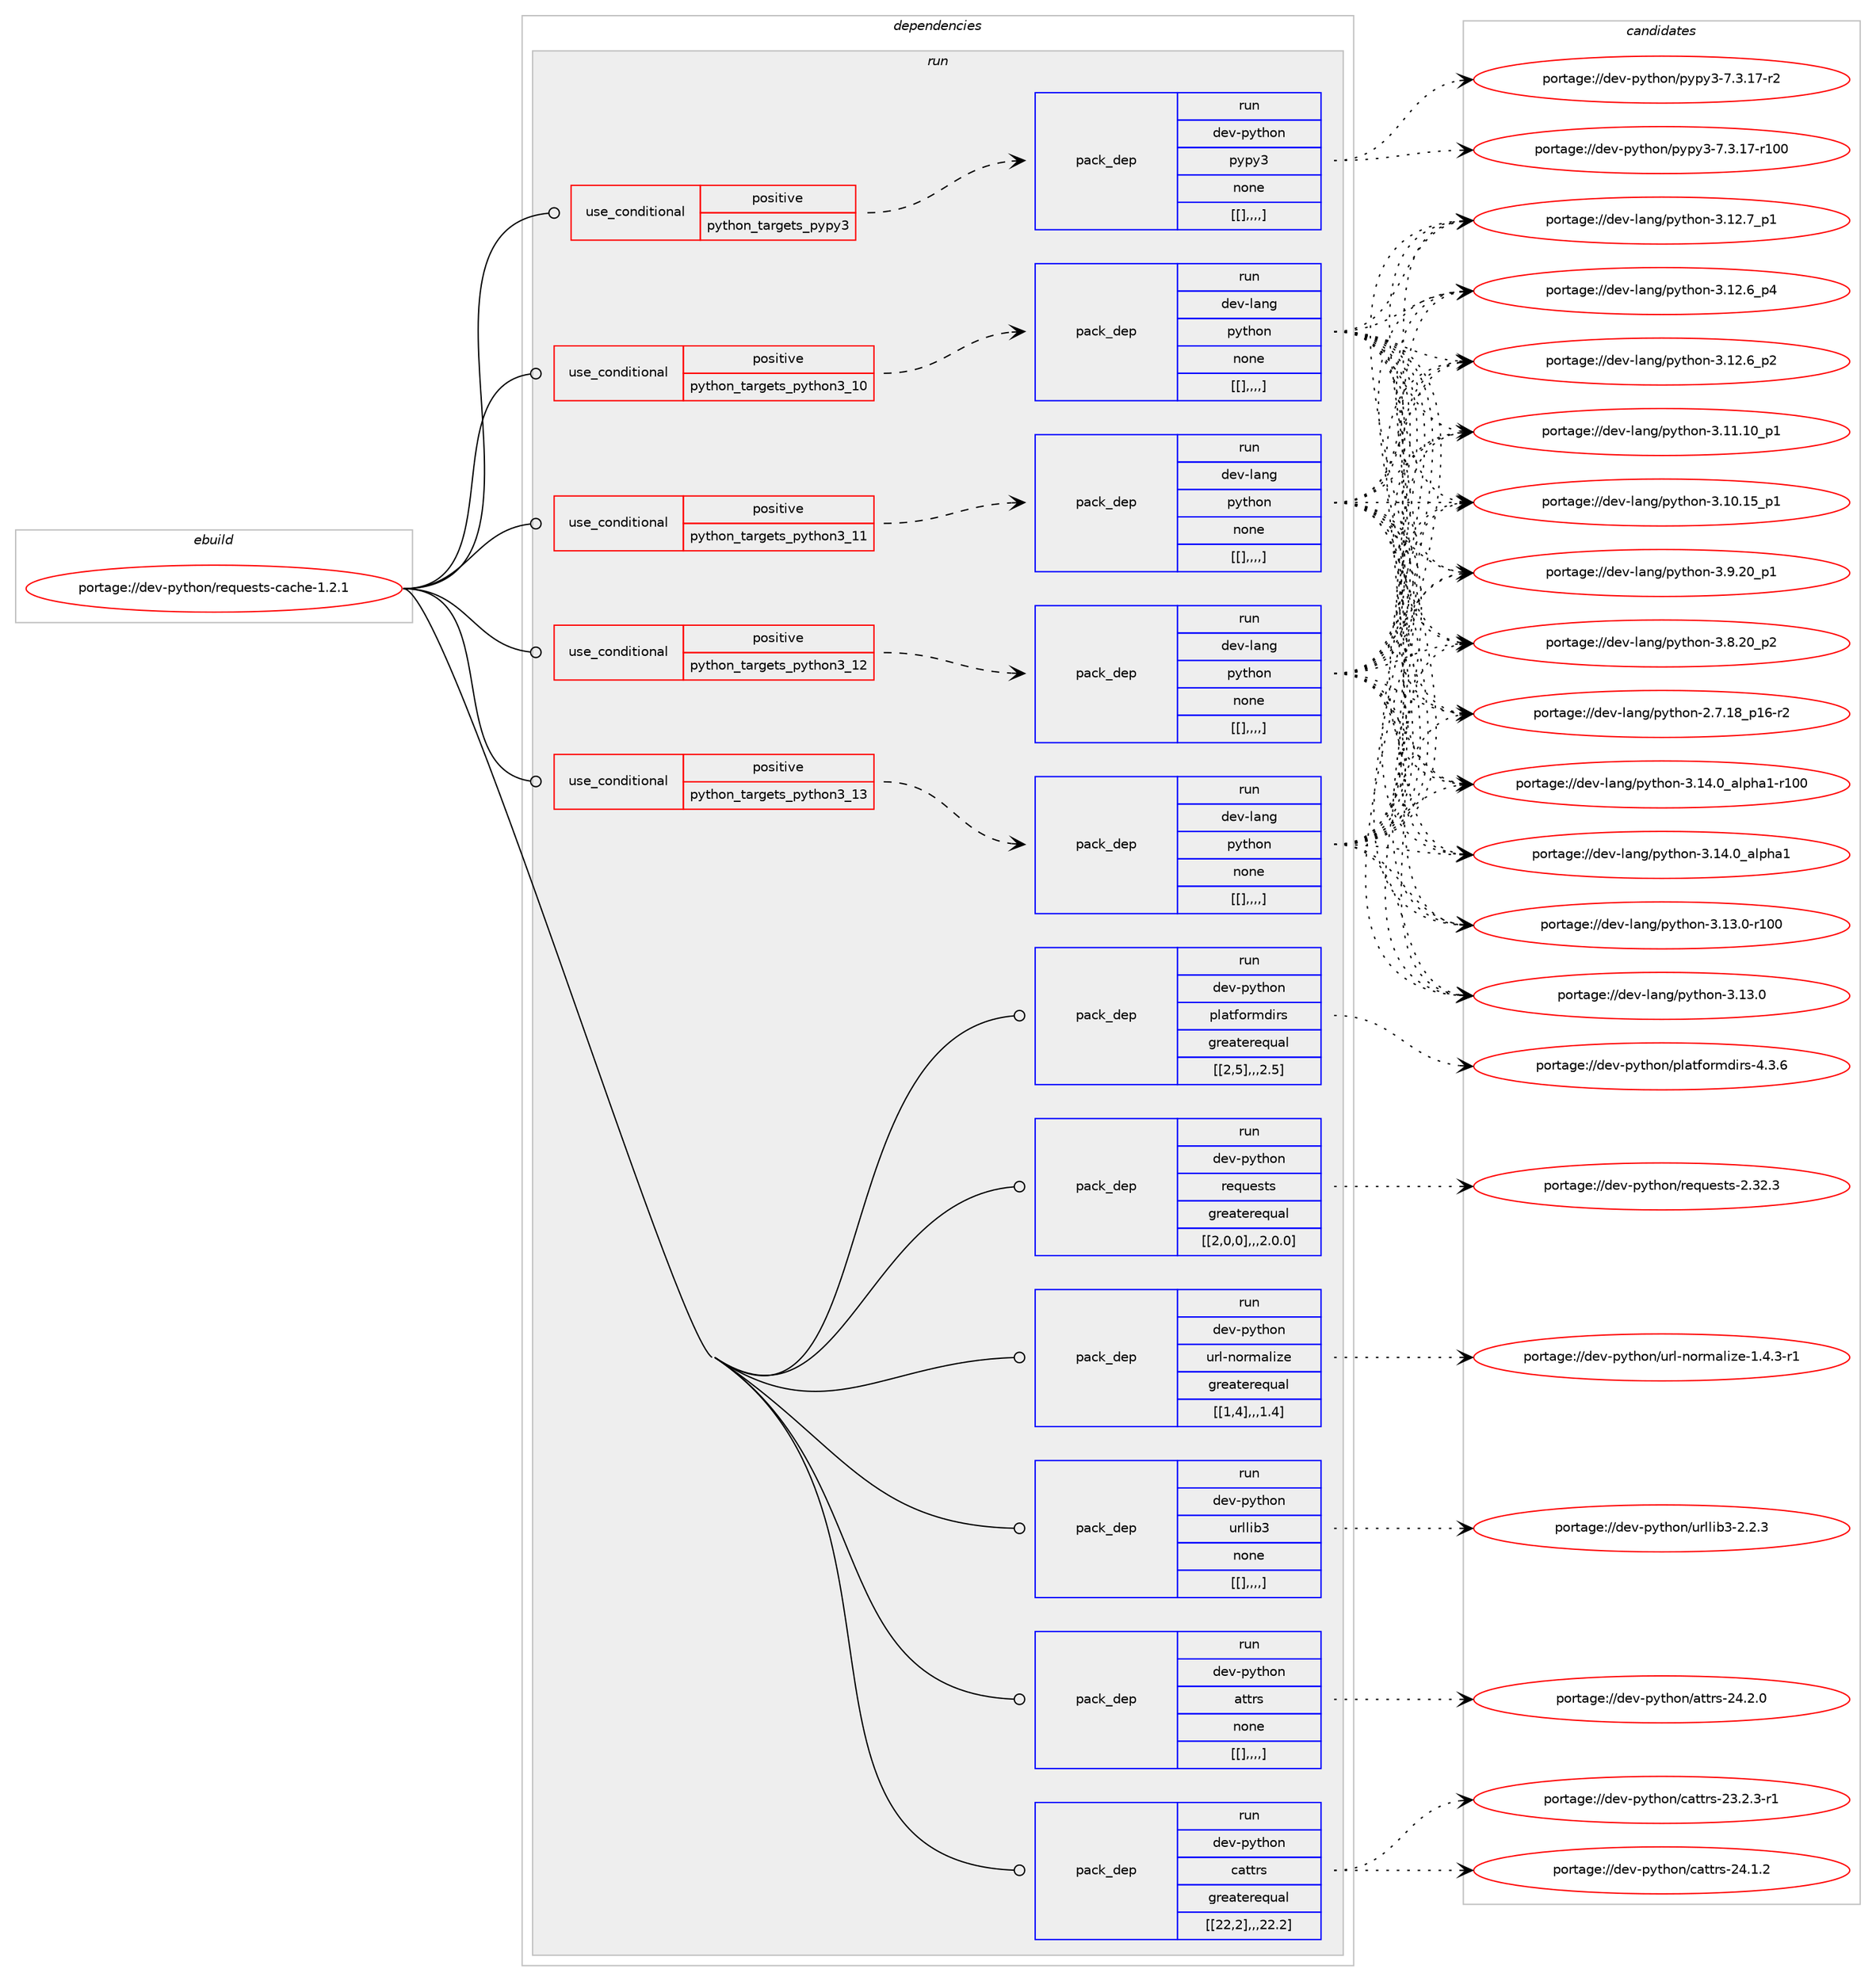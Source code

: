 digraph prolog {

# *************
# Graph options
# *************

newrank=true;
concentrate=true;
compound=true;
graph [rankdir=LR,fontname=Helvetica,fontsize=10,ranksep=1.5];#, ranksep=2.5, nodesep=0.2];
edge  [arrowhead=vee];
node  [fontname=Helvetica,fontsize=10];

# **********
# The ebuild
# **********

subgraph cluster_leftcol {
color=gray;
label=<<i>ebuild</i>>;
id [label="portage://dev-python/requests-cache-1.2.1", color=red, width=4, href="../dev-python/requests-cache-1.2.1.svg"];
}

# ****************
# The dependencies
# ****************

subgraph cluster_midcol {
color=gray;
label=<<i>dependencies</i>>;
subgraph cluster_compile {
fillcolor="#eeeeee";
style=filled;
label=<<i>compile</i>>;
}
subgraph cluster_compileandrun {
fillcolor="#eeeeee";
style=filled;
label=<<i>compile and run</i>>;
}
subgraph cluster_run {
fillcolor="#eeeeee";
style=filled;
label=<<i>run</i>>;
subgraph cond41711 {
dependency168656 [label=<<TABLE BORDER="0" CELLBORDER="1" CELLSPACING="0" CELLPADDING="4"><TR><TD ROWSPAN="3" CELLPADDING="10">use_conditional</TD></TR><TR><TD>positive</TD></TR><TR><TD>python_targets_pypy3</TD></TR></TABLE>>, shape=none, color=red];
subgraph pack125587 {
dependency168693 [label=<<TABLE BORDER="0" CELLBORDER="1" CELLSPACING="0" CELLPADDING="4" WIDTH="220"><TR><TD ROWSPAN="6" CELLPADDING="30">pack_dep</TD></TR><TR><TD WIDTH="110">run</TD></TR><TR><TD>dev-python</TD></TR><TR><TD>pypy3</TD></TR><TR><TD>none</TD></TR><TR><TD>[[],,,,]</TD></TR></TABLE>>, shape=none, color=blue];
}
dependency168656:e -> dependency168693:w [weight=20,style="dashed",arrowhead="vee"];
}
id:e -> dependency168656:w [weight=20,style="solid",arrowhead="odot"];
subgraph cond41754 {
dependency168729 [label=<<TABLE BORDER="0" CELLBORDER="1" CELLSPACING="0" CELLPADDING="4"><TR><TD ROWSPAN="3" CELLPADDING="10">use_conditional</TD></TR><TR><TD>positive</TD></TR><TR><TD>python_targets_python3_10</TD></TR></TABLE>>, shape=none, color=red];
subgraph pack125657 {
dependency168764 [label=<<TABLE BORDER="0" CELLBORDER="1" CELLSPACING="0" CELLPADDING="4" WIDTH="220"><TR><TD ROWSPAN="6" CELLPADDING="30">pack_dep</TD></TR><TR><TD WIDTH="110">run</TD></TR><TR><TD>dev-lang</TD></TR><TR><TD>python</TD></TR><TR><TD>none</TD></TR><TR><TD>[[],,,,]</TD></TR></TABLE>>, shape=none, color=blue];
}
dependency168729:e -> dependency168764:w [weight=20,style="dashed",arrowhead="vee"];
}
id:e -> dependency168729:w [weight=20,style="solid",arrowhead="odot"];
subgraph cond41782 {
dependency168786 [label=<<TABLE BORDER="0" CELLBORDER="1" CELLSPACING="0" CELLPADDING="4"><TR><TD ROWSPAN="3" CELLPADDING="10">use_conditional</TD></TR><TR><TD>positive</TD></TR><TR><TD>python_targets_python3_11</TD></TR></TABLE>>, shape=none, color=red];
subgraph pack125692 {
dependency168846 [label=<<TABLE BORDER="0" CELLBORDER="1" CELLSPACING="0" CELLPADDING="4" WIDTH="220"><TR><TD ROWSPAN="6" CELLPADDING="30">pack_dep</TD></TR><TR><TD WIDTH="110">run</TD></TR><TR><TD>dev-lang</TD></TR><TR><TD>python</TD></TR><TR><TD>none</TD></TR><TR><TD>[[],,,,]</TD></TR></TABLE>>, shape=none, color=blue];
}
dependency168786:e -> dependency168846:w [weight=20,style="dashed",arrowhead="vee"];
}
id:e -> dependency168786:w [weight=20,style="solid",arrowhead="odot"];
subgraph cond41822 {
dependency168869 [label=<<TABLE BORDER="0" CELLBORDER="1" CELLSPACING="0" CELLPADDING="4"><TR><TD ROWSPAN="3" CELLPADDING="10">use_conditional</TD></TR><TR><TD>positive</TD></TR><TR><TD>python_targets_python3_12</TD></TR></TABLE>>, shape=none, color=red];
subgraph pack125736 {
dependency168893 [label=<<TABLE BORDER="0" CELLBORDER="1" CELLSPACING="0" CELLPADDING="4" WIDTH="220"><TR><TD ROWSPAN="6" CELLPADDING="30">pack_dep</TD></TR><TR><TD WIDTH="110">run</TD></TR><TR><TD>dev-lang</TD></TR><TR><TD>python</TD></TR><TR><TD>none</TD></TR><TR><TD>[[],,,,]</TD></TR></TABLE>>, shape=none, color=blue];
}
dependency168869:e -> dependency168893:w [weight=20,style="dashed",arrowhead="vee"];
}
id:e -> dependency168869:w [weight=20,style="solid",arrowhead="odot"];
subgraph cond41837 {
dependency168924 [label=<<TABLE BORDER="0" CELLBORDER="1" CELLSPACING="0" CELLPADDING="4"><TR><TD ROWSPAN="3" CELLPADDING="10">use_conditional</TD></TR><TR><TD>positive</TD></TR><TR><TD>python_targets_python3_13</TD></TR></TABLE>>, shape=none, color=red];
subgraph pack125758 {
dependency168933 [label=<<TABLE BORDER="0" CELLBORDER="1" CELLSPACING="0" CELLPADDING="4" WIDTH="220"><TR><TD ROWSPAN="6" CELLPADDING="30">pack_dep</TD></TR><TR><TD WIDTH="110">run</TD></TR><TR><TD>dev-lang</TD></TR><TR><TD>python</TD></TR><TR><TD>none</TD></TR><TR><TD>[[],,,,]</TD></TR></TABLE>>, shape=none, color=blue];
}
dependency168924:e -> dependency168933:w [weight=20,style="dashed",arrowhead="vee"];
}
id:e -> dependency168924:w [weight=20,style="solid",arrowhead="odot"];
subgraph pack125760 {
dependency168963 [label=<<TABLE BORDER="0" CELLBORDER="1" CELLSPACING="0" CELLPADDING="4" WIDTH="220"><TR><TD ROWSPAN="6" CELLPADDING="30">pack_dep</TD></TR><TR><TD WIDTH="110">run</TD></TR><TR><TD>dev-python</TD></TR><TR><TD>attrs</TD></TR><TR><TD>none</TD></TR><TR><TD>[[],,,,]</TD></TR></TABLE>>, shape=none, color=blue];
}
id:e -> dependency168963:w [weight=20,style="solid",arrowhead="odot"];
subgraph pack125779 {
dependency168969 [label=<<TABLE BORDER="0" CELLBORDER="1" CELLSPACING="0" CELLPADDING="4" WIDTH="220"><TR><TD ROWSPAN="6" CELLPADDING="30">pack_dep</TD></TR><TR><TD WIDTH="110">run</TD></TR><TR><TD>dev-python</TD></TR><TR><TD>cattrs</TD></TR><TR><TD>greaterequal</TD></TR><TR><TD>[[22,2],,,22.2]</TD></TR></TABLE>>, shape=none, color=blue];
}
id:e -> dependency168969:w [weight=20,style="solid",arrowhead="odot"];
subgraph pack125787 {
dependency168979 [label=<<TABLE BORDER="0" CELLBORDER="1" CELLSPACING="0" CELLPADDING="4" WIDTH="220"><TR><TD ROWSPAN="6" CELLPADDING="30">pack_dep</TD></TR><TR><TD WIDTH="110">run</TD></TR><TR><TD>dev-python</TD></TR><TR><TD>platformdirs</TD></TR><TR><TD>greaterequal</TD></TR><TR><TD>[[2,5],,,2.5]</TD></TR></TABLE>>, shape=none, color=blue];
}
id:e -> dependency168979:w [weight=20,style="solid",arrowhead="odot"];
subgraph pack125789 {
dependency169046 [label=<<TABLE BORDER="0" CELLBORDER="1" CELLSPACING="0" CELLPADDING="4" WIDTH="220"><TR><TD ROWSPAN="6" CELLPADDING="30">pack_dep</TD></TR><TR><TD WIDTH="110">run</TD></TR><TR><TD>dev-python</TD></TR><TR><TD>requests</TD></TR><TR><TD>greaterequal</TD></TR><TR><TD>[[2,0,0],,,2.0.0]</TD></TR></TABLE>>, shape=none, color=blue];
}
id:e -> dependency169046:w [weight=20,style="solid",arrowhead="odot"];
subgraph pack125848 {
dependency169097 [label=<<TABLE BORDER="0" CELLBORDER="1" CELLSPACING="0" CELLPADDING="4" WIDTH="220"><TR><TD ROWSPAN="6" CELLPADDING="30">pack_dep</TD></TR><TR><TD WIDTH="110">run</TD></TR><TR><TD>dev-python</TD></TR><TR><TD>url-normalize</TD></TR><TR><TD>greaterequal</TD></TR><TR><TD>[[1,4],,,1.4]</TD></TR></TABLE>>, shape=none, color=blue];
}
id:e -> dependency169097:w [weight=20,style="solid",arrowhead="odot"];
subgraph pack125867 {
dependency169125 [label=<<TABLE BORDER="0" CELLBORDER="1" CELLSPACING="0" CELLPADDING="4" WIDTH="220"><TR><TD ROWSPAN="6" CELLPADDING="30">pack_dep</TD></TR><TR><TD WIDTH="110">run</TD></TR><TR><TD>dev-python</TD></TR><TR><TD>urllib3</TD></TR><TR><TD>none</TD></TR><TR><TD>[[],,,,]</TD></TR></TABLE>>, shape=none, color=blue];
}
id:e -> dependency169125:w [weight=20,style="solid",arrowhead="odot"];
}
}

# **************
# The candidates
# **************

subgraph cluster_choices {
rank=same;
color=gray;
label=<<i>candidates</i>>;

subgraph choice125395 {
color=black;
nodesep=1;
choice100101118451121211161041111104711212111212151455546514649554511450 [label="portage://dev-python/pypy3-7.3.17-r2", color=red, width=4,href="../dev-python/pypy3-7.3.17-r2.svg"];
choice1001011184511212111610411111047112121112121514555465146495545114494848 [label="portage://dev-python/pypy3-7.3.17-r100", color=red, width=4,href="../dev-python/pypy3-7.3.17-r100.svg"];
dependency168693:e -> choice100101118451121211161041111104711212111212151455546514649554511450:w [style=dotted,weight="100"];
dependency168693:e -> choice1001011184511212111610411111047112121112121514555465146495545114494848:w [style=dotted,weight="100"];
}
subgraph choice125417 {
color=black;
nodesep=1;
choice100101118451089711010347112121116104111110455146495246489597108112104974945114494848 [label="portage://dev-lang/python-3.14.0_alpha1-r100", color=red, width=4,href="../dev-lang/python-3.14.0_alpha1-r100.svg"];
choice1001011184510897110103471121211161041111104551464952464895971081121049749 [label="portage://dev-lang/python-3.14.0_alpha1", color=red, width=4,href="../dev-lang/python-3.14.0_alpha1.svg"];
choice1001011184510897110103471121211161041111104551464951464845114494848 [label="portage://dev-lang/python-3.13.0-r100", color=red, width=4,href="../dev-lang/python-3.13.0-r100.svg"];
choice10010111845108971101034711212111610411111045514649514648 [label="portage://dev-lang/python-3.13.0", color=red, width=4,href="../dev-lang/python-3.13.0.svg"];
choice100101118451089711010347112121116104111110455146495046559511249 [label="portage://dev-lang/python-3.12.7_p1", color=red, width=4,href="../dev-lang/python-3.12.7_p1.svg"];
choice100101118451089711010347112121116104111110455146495046549511252 [label="portage://dev-lang/python-3.12.6_p4", color=red, width=4,href="../dev-lang/python-3.12.6_p4.svg"];
choice100101118451089711010347112121116104111110455146495046549511250 [label="portage://dev-lang/python-3.12.6_p2", color=red, width=4,href="../dev-lang/python-3.12.6_p2.svg"];
choice10010111845108971101034711212111610411111045514649494649489511249 [label="portage://dev-lang/python-3.11.10_p1", color=red, width=4,href="../dev-lang/python-3.11.10_p1.svg"];
choice10010111845108971101034711212111610411111045514649484649539511249 [label="portage://dev-lang/python-3.10.15_p1", color=red, width=4,href="../dev-lang/python-3.10.15_p1.svg"];
choice100101118451089711010347112121116104111110455146574650489511249 [label="portage://dev-lang/python-3.9.20_p1", color=red, width=4,href="../dev-lang/python-3.9.20_p1.svg"];
choice100101118451089711010347112121116104111110455146564650489511250 [label="portage://dev-lang/python-3.8.20_p2", color=red, width=4,href="../dev-lang/python-3.8.20_p2.svg"];
choice100101118451089711010347112121116104111110455046554649569511249544511450 [label="portage://dev-lang/python-2.7.18_p16-r2", color=red, width=4,href="../dev-lang/python-2.7.18_p16-r2.svg"];
dependency168764:e -> choice100101118451089711010347112121116104111110455146495246489597108112104974945114494848:w [style=dotted,weight="100"];
dependency168764:e -> choice1001011184510897110103471121211161041111104551464952464895971081121049749:w [style=dotted,weight="100"];
dependency168764:e -> choice1001011184510897110103471121211161041111104551464951464845114494848:w [style=dotted,weight="100"];
dependency168764:e -> choice10010111845108971101034711212111610411111045514649514648:w [style=dotted,weight="100"];
dependency168764:e -> choice100101118451089711010347112121116104111110455146495046559511249:w [style=dotted,weight="100"];
dependency168764:e -> choice100101118451089711010347112121116104111110455146495046549511252:w [style=dotted,weight="100"];
dependency168764:e -> choice100101118451089711010347112121116104111110455146495046549511250:w [style=dotted,weight="100"];
dependency168764:e -> choice10010111845108971101034711212111610411111045514649494649489511249:w [style=dotted,weight="100"];
dependency168764:e -> choice10010111845108971101034711212111610411111045514649484649539511249:w [style=dotted,weight="100"];
dependency168764:e -> choice100101118451089711010347112121116104111110455146574650489511249:w [style=dotted,weight="100"];
dependency168764:e -> choice100101118451089711010347112121116104111110455146564650489511250:w [style=dotted,weight="100"];
dependency168764:e -> choice100101118451089711010347112121116104111110455046554649569511249544511450:w [style=dotted,weight="100"];
}
subgraph choice125465 {
color=black;
nodesep=1;
choice100101118451089711010347112121116104111110455146495246489597108112104974945114494848 [label="portage://dev-lang/python-3.14.0_alpha1-r100", color=red, width=4,href="../dev-lang/python-3.14.0_alpha1-r100.svg"];
choice1001011184510897110103471121211161041111104551464952464895971081121049749 [label="portage://dev-lang/python-3.14.0_alpha1", color=red, width=4,href="../dev-lang/python-3.14.0_alpha1.svg"];
choice1001011184510897110103471121211161041111104551464951464845114494848 [label="portage://dev-lang/python-3.13.0-r100", color=red, width=4,href="../dev-lang/python-3.13.0-r100.svg"];
choice10010111845108971101034711212111610411111045514649514648 [label="portage://dev-lang/python-3.13.0", color=red, width=4,href="../dev-lang/python-3.13.0.svg"];
choice100101118451089711010347112121116104111110455146495046559511249 [label="portage://dev-lang/python-3.12.7_p1", color=red, width=4,href="../dev-lang/python-3.12.7_p1.svg"];
choice100101118451089711010347112121116104111110455146495046549511252 [label="portage://dev-lang/python-3.12.6_p4", color=red, width=4,href="../dev-lang/python-3.12.6_p4.svg"];
choice100101118451089711010347112121116104111110455146495046549511250 [label="portage://dev-lang/python-3.12.6_p2", color=red, width=4,href="../dev-lang/python-3.12.6_p2.svg"];
choice10010111845108971101034711212111610411111045514649494649489511249 [label="portage://dev-lang/python-3.11.10_p1", color=red, width=4,href="../dev-lang/python-3.11.10_p1.svg"];
choice10010111845108971101034711212111610411111045514649484649539511249 [label="portage://dev-lang/python-3.10.15_p1", color=red, width=4,href="../dev-lang/python-3.10.15_p1.svg"];
choice100101118451089711010347112121116104111110455146574650489511249 [label="portage://dev-lang/python-3.9.20_p1", color=red, width=4,href="../dev-lang/python-3.9.20_p1.svg"];
choice100101118451089711010347112121116104111110455146564650489511250 [label="portage://dev-lang/python-3.8.20_p2", color=red, width=4,href="../dev-lang/python-3.8.20_p2.svg"];
choice100101118451089711010347112121116104111110455046554649569511249544511450 [label="portage://dev-lang/python-2.7.18_p16-r2", color=red, width=4,href="../dev-lang/python-2.7.18_p16-r2.svg"];
dependency168846:e -> choice100101118451089711010347112121116104111110455146495246489597108112104974945114494848:w [style=dotted,weight="100"];
dependency168846:e -> choice1001011184510897110103471121211161041111104551464952464895971081121049749:w [style=dotted,weight="100"];
dependency168846:e -> choice1001011184510897110103471121211161041111104551464951464845114494848:w [style=dotted,weight="100"];
dependency168846:e -> choice10010111845108971101034711212111610411111045514649514648:w [style=dotted,weight="100"];
dependency168846:e -> choice100101118451089711010347112121116104111110455146495046559511249:w [style=dotted,weight="100"];
dependency168846:e -> choice100101118451089711010347112121116104111110455146495046549511252:w [style=dotted,weight="100"];
dependency168846:e -> choice100101118451089711010347112121116104111110455146495046549511250:w [style=dotted,weight="100"];
dependency168846:e -> choice10010111845108971101034711212111610411111045514649494649489511249:w [style=dotted,weight="100"];
dependency168846:e -> choice10010111845108971101034711212111610411111045514649484649539511249:w [style=dotted,weight="100"];
dependency168846:e -> choice100101118451089711010347112121116104111110455146574650489511249:w [style=dotted,weight="100"];
dependency168846:e -> choice100101118451089711010347112121116104111110455146564650489511250:w [style=dotted,weight="100"];
dependency168846:e -> choice100101118451089711010347112121116104111110455046554649569511249544511450:w [style=dotted,weight="100"];
}
subgraph choice125489 {
color=black;
nodesep=1;
choice100101118451089711010347112121116104111110455146495246489597108112104974945114494848 [label="portage://dev-lang/python-3.14.0_alpha1-r100", color=red, width=4,href="../dev-lang/python-3.14.0_alpha1-r100.svg"];
choice1001011184510897110103471121211161041111104551464952464895971081121049749 [label="portage://dev-lang/python-3.14.0_alpha1", color=red, width=4,href="../dev-lang/python-3.14.0_alpha1.svg"];
choice1001011184510897110103471121211161041111104551464951464845114494848 [label="portage://dev-lang/python-3.13.0-r100", color=red, width=4,href="../dev-lang/python-3.13.0-r100.svg"];
choice10010111845108971101034711212111610411111045514649514648 [label="portage://dev-lang/python-3.13.0", color=red, width=4,href="../dev-lang/python-3.13.0.svg"];
choice100101118451089711010347112121116104111110455146495046559511249 [label="portage://dev-lang/python-3.12.7_p1", color=red, width=4,href="../dev-lang/python-3.12.7_p1.svg"];
choice100101118451089711010347112121116104111110455146495046549511252 [label="portage://dev-lang/python-3.12.6_p4", color=red, width=4,href="../dev-lang/python-3.12.6_p4.svg"];
choice100101118451089711010347112121116104111110455146495046549511250 [label="portage://dev-lang/python-3.12.6_p2", color=red, width=4,href="../dev-lang/python-3.12.6_p2.svg"];
choice10010111845108971101034711212111610411111045514649494649489511249 [label="portage://dev-lang/python-3.11.10_p1", color=red, width=4,href="../dev-lang/python-3.11.10_p1.svg"];
choice10010111845108971101034711212111610411111045514649484649539511249 [label="portage://dev-lang/python-3.10.15_p1", color=red, width=4,href="../dev-lang/python-3.10.15_p1.svg"];
choice100101118451089711010347112121116104111110455146574650489511249 [label="portage://dev-lang/python-3.9.20_p1", color=red, width=4,href="../dev-lang/python-3.9.20_p1.svg"];
choice100101118451089711010347112121116104111110455146564650489511250 [label="portage://dev-lang/python-3.8.20_p2", color=red, width=4,href="../dev-lang/python-3.8.20_p2.svg"];
choice100101118451089711010347112121116104111110455046554649569511249544511450 [label="portage://dev-lang/python-2.7.18_p16-r2", color=red, width=4,href="../dev-lang/python-2.7.18_p16-r2.svg"];
dependency168893:e -> choice100101118451089711010347112121116104111110455146495246489597108112104974945114494848:w [style=dotted,weight="100"];
dependency168893:e -> choice1001011184510897110103471121211161041111104551464952464895971081121049749:w [style=dotted,weight="100"];
dependency168893:e -> choice1001011184510897110103471121211161041111104551464951464845114494848:w [style=dotted,weight="100"];
dependency168893:e -> choice10010111845108971101034711212111610411111045514649514648:w [style=dotted,weight="100"];
dependency168893:e -> choice100101118451089711010347112121116104111110455146495046559511249:w [style=dotted,weight="100"];
dependency168893:e -> choice100101118451089711010347112121116104111110455146495046549511252:w [style=dotted,weight="100"];
dependency168893:e -> choice100101118451089711010347112121116104111110455146495046549511250:w [style=dotted,weight="100"];
dependency168893:e -> choice10010111845108971101034711212111610411111045514649494649489511249:w [style=dotted,weight="100"];
dependency168893:e -> choice10010111845108971101034711212111610411111045514649484649539511249:w [style=dotted,weight="100"];
dependency168893:e -> choice100101118451089711010347112121116104111110455146574650489511249:w [style=dotted,weight="100"];
dependency168893:e -> choice100101118451089711010347112121116104111110455146564650489511250:w [style=dotted,weight="100"];
dependency168893:e -> choice100101118451089711010347112121116104111110455046554649569511249544511450:w [style=dotted,weight="100"];
}
subgraph choice125503 {
color=black;
nodesep=1;
choice100101118451089711010347112121116104111110455146495246489597108112104974945114494848 [label="portage://dev-lang/python-3.14.0_alpha1-r100", color=red, width=4,href="../dev-lang/python-3.14.0_alpha1-r100.svg"];
choice1001011184510897110103471121211161041111104551464952464895971081121049749 [label="portage://dev-lang/python-3.14.0_alpha1", color=red, width=4,href="../dev-lang/python-3.14.0_alpha1.svg"];
choice1001011184510897110103471121211161041111104551464951464845114494848 [label="portage://dev-lang/python-3.13.0-r100", color=red, width=4,href="../dev-lang/python-3.13.0-r100.svg"];
choice10010111845108971101034711212111610411111045514649514648 [label="portage://dev-lang/python-3.13.0", color=red, width=4,href="../dev-lang/python-3.13.0.svg"];
choice100101118451089711010347112121116104111110455146495046559511249 [label="portage://dev-lang/python-3.12.7_p1", color=red, width=4,href="../dev-lang/python-3.12.7_p1.svg"];
choice100101118451089711010347112121116104111110455146495046549511252 [label="portage://dev-lang/python-3.12.6_p4", color=red, width=4,href="../dev-lang/python-3.12.6_p4.svg"];
choice100101118451089711010347112121116104111110455146495046549511250 [label="portage://dev-lang/python-3.12.6_p2", color=red, width=4,href="../dev-lang/python-3.12.6_p2.svg"];
choice10010111845108971101034711212111610411111045514649494649489511249 [label="portage://dev-lang/python-3.11.10_p1", color=red, width=4,href="../dev-lang/python-3.11.10_p1.svg"];
choice10010111845108971101034711212111610411111045514649484649539511249 [label="portage://dev-lang/python-3.10.15_p1", color=red, width=4,href="../dev-lang/python-3.10.15_p1.svg"];
choice100101118451089711010347112121116104111110455146574650489511249 [label="portage://dev-lang/python-3.9.20_p1", color=red, width=4,href="../dev-lang/python-3.9.20_p1.svg"];
choice100101118451089711010347112121116104111110455146564650489511250 [label="portage://dev-lang/python-3.8.20_p2", color=red, width=4,href="../dev-lang/python-3.8.20_p2.svg"];
choice100101118451089711010347112121116104111110455046554649569511249544511450 [label="portage://dev-lang/python-2.7.18_p16-r2", color=red, width=4,href="../dev-lang/python-2.7.18_p16-r2.svg"];
dependency168933:e -> choice100101118451089711010347112121116104111110455146495246489597108112104974945114494848:w [style=dotted,weight="100"];
dependency168933:e -> choice1001011184510897110103471121211161041111104551464952464895971081121049749:w [style=dotted,weight="100"];
dependency168933:e -> choice1001011184510897110103471121211161041111104551464951464845114494848:w [style=dotted,weight="100"];
dependency168933:e -> choice10010111845108971101034711212111610411111045514649514648:w [style=dotted,weight="100"];
dependency168933:e -> choice100101118451089711010347112121116104111110455146495046559511249:w [style=dotted,weight="100"];
dependency168933:e -> choice100101118451089711010347112121116104111110455146495046549511252:w [style=dotted,weight="100"];
dependency168933:e -> choice100101118451089711010347112121116104111110455146495046549511250:w [style=dotted,weight="100"];
dependency168933:e -> choice10010111845108971101034711212111610411111045514649494649489511249:w [style=dotted,weight="100"];
dependency168933:e -> choice10010111845108971101034711212111610411111045514649484649539511249:w [style=dotted,weight="100"];
dependency168933:e -> choice100101118451089711010347112121116104111110455146574650489511249:w [style=dotted,weight="100"];
dependency168933:e -> choice100101118451089711010347112121116104111110455146564650489511250:w [style=dotted,weight="100"];
dependency168933:e -> choice100101118451089711010347112121116104111110455046554649569511249544511450:w [style=dotted,weight="100"];
}
subgraph choice125513 {
color=black;
nodesep=1;
choice10010111845112121116104111110479711611611411545505246504648 [label="portage://dev-python/attrs-24.2.0", color=red, width=4,href="../dev-python/attrs-24.2.0.svg"];
dependency168963:e -> choice10010111845112121116104111110479711611611411545505246504648:w [style=dotted,weight="100"];
}
subgraph choice125516 {
color=black;
nodesep=1;
choice1001011184511212111610411111047999711611611411545505246494650 [label="portage://dev-python/cattrs-24.1.2", color=red, width=4,href="../dev-python/cattrs-24.1.2.svg"];
choice10010111845112121116104111110479997116116114115455051465046514511449 [label="portage://dev-python/cattrs-23.2.3-r1", color=red, width=4,href="../dev-python/cattrs-23.2.3-r1.svg"];
dependency168969:e -> choice1001011184511212111610411111047999711611611411545505246494650:w [style=dotted,weight="100"];
dependency168969:e -> choice10010111845112121116104111110479997116116114115455051465046514511449:w [style=dotted,weight="100"];
}
subgraph choice125577 {
color=black;
nodesep=1;
choice100101118451121211161041111104711210897116102111114109100105114115455246514654 [label="portage://dev-python/platformdirs-4.3.6", color=red, width=4,href="../dev-python/platformdirs-4.3.6.svg"];
dependency168979:e -> choice100101118451121211161041111104711210897116102111114109100105114115455246514654:w [style=dotted,weight="100"];
}
subgraph choice125584 {
color=black;
nodesep=1;
choice100101118451121211161041111104711410111311710111511611545504651504651 [label="portage://dev-python/requests-2.32.3", color=red, width=4,href="../dev-python/requests-2.32.3.svg"];
dependency169046:e -> choice100101118451121211161041111104711410111311710111511611545504651504651:w [style=dotted,weight="100"];
}
subgraph choice125602 {
color=black;
nodesep=1;
choice100101118451121211161041111104711711410845110111114109971081051221014549465246514511449 [label="portage://dev-python/url-normalize-1.4.3-r1", color=red, width=4,href="../dev-python/url-normalize-1.4.3-r1.svg"];
dependency169097:e -> choice100101118451121211161041111104711711410845110111114109971081051221014549465246514511449:w [style=dotted,weight="100"];
}
subgraph choice125650 {
color=black;
nodesep=1;
choice10010111845112121116104111110471171141081081059851455046504651 [label="portage://dev-python/urllib3-2.2.3", color=red, width=4,href="../dev-python/urllib3-2.2.3.svg"];
dependency169125:e -> choice10010111845112121116104111110471171141081081059851455046504651:w [style=dotted,weight="100"];
}
}

}
